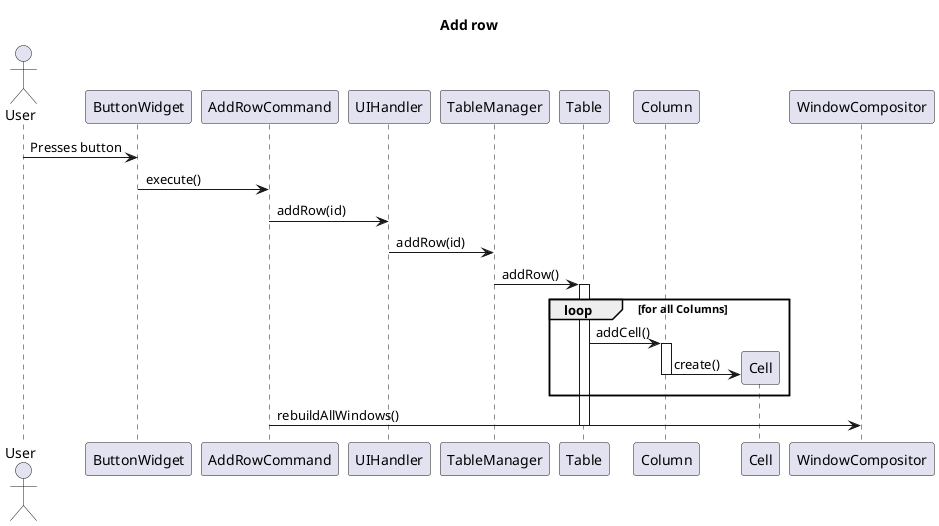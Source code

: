 @startuml
title Add row
Actor User

User->ButtonWidget: Presses button
ButtonWidget -> AddRowCommand: execute()
AddRowCommand -> UIHandler: addRow(id)
UIHandler -> TableManager: addRow(id)
TableManager -> Table: addRow()
activate Table
loop for all Columns
    Table -> Column: addCell()
    activate Column
    create Cell
    Column -> Cell: create()
    deactivate Column
end
AddRowCommand -> WindowCompositor: rebuildAllWindows()
deactivate Table


@enduml